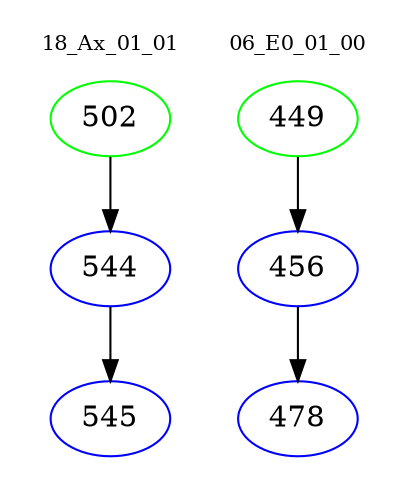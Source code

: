 digraph{
subgraph cluster_0 {
color = white
label = "18_Ax_01_01";
fontsize=10;
T0_502 [label="502", color="green"]
T0_502 -> T0_544 [color="black"]
T0_544 [label="544", color="blue"]
T0_544 -> T0_545 [color="black"]
T0_545 [label="545", color="blue"]
}
subgraph cluster_1 {
color = white
label = "06_E0_01_00";
fontsize=10;
T1_449 [label="449", color="green"]
T1_449 -> T1_456 [color="black"]
T1_456 [label="456", color="blue"]
T1_456 -> T1_478 [color="black"]
T1_478 [label="478", color="blue"]
}
}

